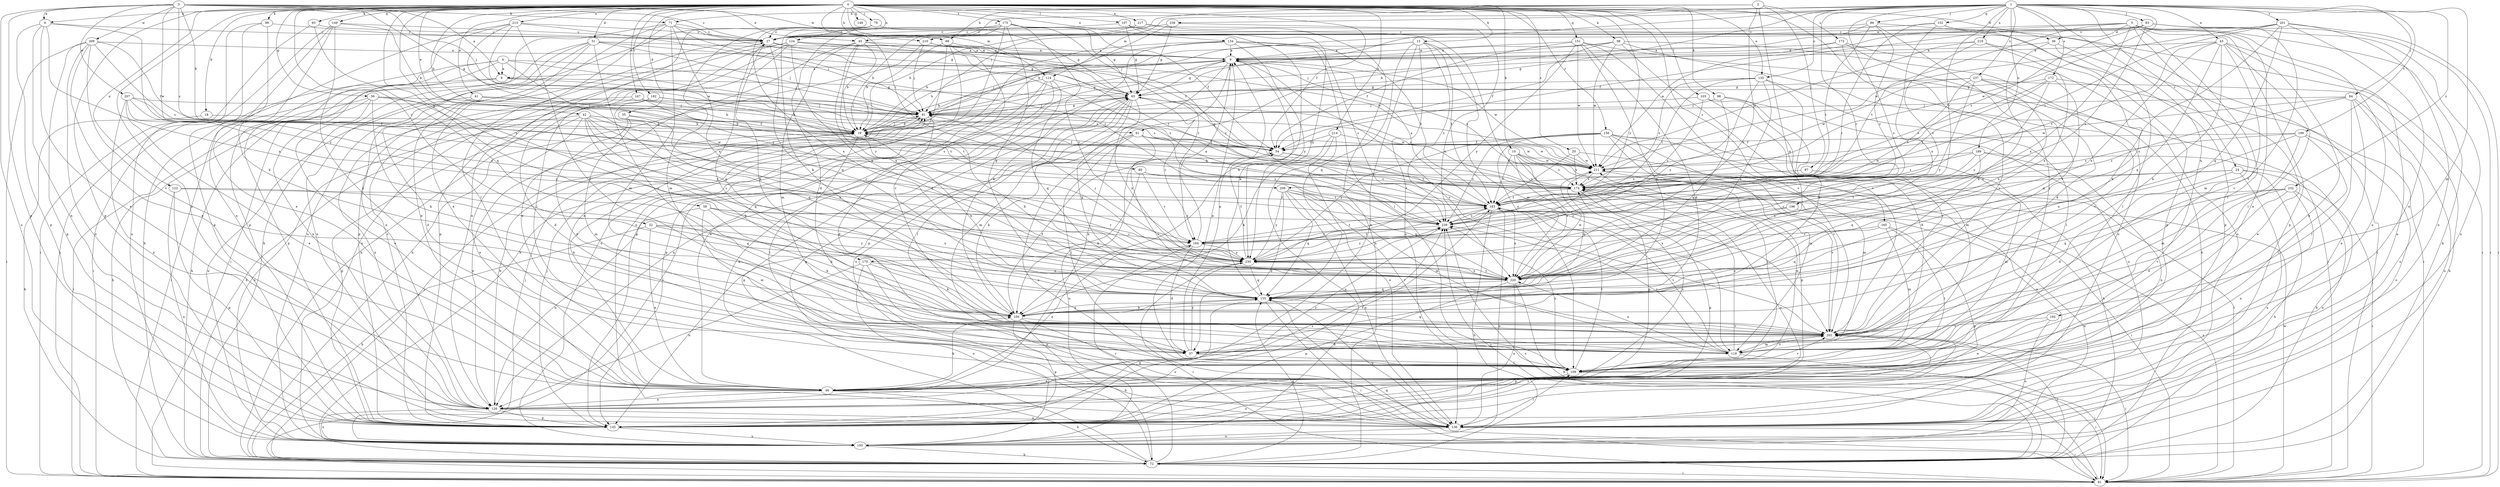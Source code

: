 strict digraph  {
0;
1;
2;
3;
4;
5;
6;
8;
9;
10;
15;
18;
19;
20;
22;
24;
27;
31;
35;
36;
37;
41;
42;
43;
45;
46;
54;
56;
58;
61;
63;
68;
71;
72;
79;
80;
81;
83;
84;
86;
87;
91;
93;
96;
98;
99;
100;
103;
107;
109;
114;
118;
122;
124;
126;
134;
135;
136;
145;
148;
149;
151;
152;
155;
156;
164;
165;
167;
170;
172;
173;
174;
175;
182;
183;
189;
192;
193;
196;
199;
201;
202;
206;
207;
209;
210;
211;
213;
214;
217;
219;
220;
230;
232;
237;
238;
239;
0 -> 6  [label=a];
0 -> 10  [label=b];
0 -> 15  [label=b];
0 -> 18  [label=b];
0 -> 19  [label=b];
0 -> 20  [label=c];
0 -> 22  [label=c];
0 -> 31  [label=d];
0 -> 35  [label=d];
0 -> 36  [label=d];
0 -> 41  [label=e];
0 -> 42  [label=e];
0 -> 54  [label=f];
0 -> 56  [label=g];
0 -> 58  [label=g];
0 -> 68  [label=h];
0 -> 79  [label=i];
0 -> 80  [label=i];
0 -> 93  [label=k];
0 -> 96  [label=k];
0 -> 98  [label=k];
0 -> 99  [label=k];
0 -> 103  [label=l];
0 -> 107  [label=l];
0 -> 109  [label=l];
0 -> 114  [label=m];
0 -> 122  [label=n];
0 -> 124  [label=n];
0 -> 126  [label=n];
0 -> 134  [label=o];
0 -> 135  [label=o];
0 -> 145  [label=p];
0 -> 148  [label=q];
0 -> 149  [label=q];
0 -> 151  [label=q];
0 -> 156  [label=r];
0 -> 165  [label=s];
0 -> 167  [label=s];
0 -> 170  [label=s];
0 -> 175  [label=t];
0 -> 182  [label=t];
0 -> 213  [label=x];
0 -> 214  [label=x];
0 -> 217  [label=x];
0 -> 230  [label=y];
1 -> 19  [label=b];
1 -> 24  [label=c];
1 -> 43  [label=e];
1 -> 45  [label=e];
1 -> 61  [label=g];
1 -> 83  [label=j];
1 -> 84  [label=j];
1 -> 86  [label=j];
1 -> 114  [label=m];
1 -> 118  [label=m];
1 -> 135  [label=o];
1 -> 152  [label=q];
1 -> 164  [label=r];
1 -> 170  [label=s];
1 -> 172  [label=s];
1 -> 189  [label=u];
1 -> 192  [label=u];
1 -> 196  [label=v];
1 -> 199  [label=v];
1 -> 201  [label=v];
1 -> 206  [label=w];
1 -> 219  [label=x];
1 -> 232  [label=z];
1 -> 237  [label=z];
1 -> 238  [label=z];
2 -> 68  [label=h];
2 -> 71  [label=h];
2 -> 87  [label=j];
2 -> 91  [label=j];
2 -> 155  [label=q];
2 -> 173  [label=s];
2 -> 220  [label=x];
3 -> 6  [label=a];
3 -> 8  [label=a];
3 -> 19  [label=b];
3 -> 27  [label=c];
3 -> 45  [label=e];
3 -> 61  [label=g];
3 -> 71  [label=h];
3 -> 91  [label=j];
3 -> 145  [label=p];
3 -> 174  [label=s];
3 -> 193  [label=u];
3 -> 206  [label=w];
3 -> 207  [label=w];
3 -> 209  [label=w];
3 -> 210  [label=w];
4 -> 8  [label=a];
4 -> 81  [label=i];
4 -> 91  [label=j];
4 -> 126  [label=n];
4 -> 145  [label=p];
4 -> 155  [label=q];
4 -> 174  [label=s];
5 -> 36  [label=d];
5 -> 46  [label=e];
5 -> 72  [label=h];
5 -> 109  [label=l];
5 -> 118  [label=m];
5 -> 136  [label=o];
5 -> 145  [label=p];
5 -> 183  [label=t];
5 -> 210  [label=w];
5 -> 211  [label=w];
5 -> 220  [label=x];
6 -> 27  [label=c];
6 -> 46  [label=e];
6 -> 126  [label=n];
6 -> 145  [label=p];
6 -> 220  [label=x];
6 -> 230  [label=y];
8 -> 63  [label=g];
8 -> 72  [label=h];
8 -> 81  [label=i];
8 -> 174  [label=s];
9 -> 8  [label=a];
9 -> 19  [label=b];
9 -> 63  [label=g];
9 -> 91  [label=j];
9 -> 126  [label=n];
9 -> 145  [label=p];
9 -> 202  [label=v];
9 -> 211  [label=w];
10 -> 109  [label=l];
10 -> 136  [label=o];
10 -> 145  [label=p];
10 -> 174  [label=s];
10 -> 183  [label=t];
10 -> 211  [label=w];
10 -> 220  [label=x];
15 -> 9  [label=a];
15 -> 19  [label=b];
15 -> 118  [label=m];
15 -> 126  [label=n];
15 -> 136  [label=o];
15 -> 155  [label=q];
15 -> 183  [label=t];
15 -> 239  [label=z];
18 -> 19  [label=b];
18 -> 72  [label=h];
19 -> 54  [label=f];
19 -> 91  [label=j];
19 -> 109  [label=l];
19 -> 126  [label=n];
20 -> 118  [label=m];
20 -> 174  [label=s];
20 -> 183  [label=t];
20 -> 211  [label=w];
22 -> 46  [label=e];
22 -> 72  [label=h];
22 -> 100  [label=k];
22 -> 164  [label=r];
22 -> 230  [label=y];
24 -> 37  [label=d];
24 -> 72  [label=h];
24 -> 81  [label=i];
24 -> 164  [label=r];
24 -> 174  [label=s];
24 -> 193  [label=u];
27 -> 9  [label=a];
27 -> 100  [label=k];
27 -> 145  [label=p];
27 -> 155  [label=q];
27 -> 239  [label=z];
31 -> 9  [label=a];
31 -> 46  [label=e];
31 -> 63  [label=g];
31 -> 81  [label=i];
31 -> 91  [label=j];
31 -> 126  [label=n];
31 -> 136  [label=o];
31 -> 202  [label=v];
35 -> 19  [label=b];
35 -> 37  [label=d];
35 -> 118  [label=m];
35 -> 220  [label=x];
36 -> 9  [label=a];
36 -> 81  [label=i];
36 -> 100  [label=k];
36 -> 109  [label=l];
37 -> 9  [label=a];
37 -> 109  [label=l];
37 -> 230  [label=y];
41 -> 19  [label=b];
41 -> 37  [label=d];
41 -> 91  [label=j];
41 -> 193  [label=u];
42 -> 19  [label=b];
42 -> 46  [label=e];
42 -> 100  [label=k];
42 -> 145  [label=p];
42 -> 155  [label=q];
42 -> 164  [label=r];
42 -> 174  [label=s];
42 -> 193  [label=u];
42 -> 211  [label=w];
42 -> 230  [label=y];
43 -> 9  [label=a];
43 -> 46  [label=e];
43 -> 100  [label=k];
43 -> 109  [label=l];
43 -> 136  [label=o];
43 -> 155  [label=q];
43 -> 183  [label=t];
43 -> 202  [label=v];
43 -> 220  [label=x];
45 -> 9  [label=a];
45 -> 19  [label=b];
45 -> 46  [label=e];
45 -> 118  [label=m];
45 -> 211  [label=w];
45 -> 220  [label=x];
45 -> 230  [label=y];
46 -> 72  [label=h];
46 -> 100  [label=k];
46 -> 126  [label=n];
46 -> 136  [label=o];
46 -> 174  [label=s];
46 -> 239  [label=z];
54 -> 63  [label=g];
54 -> 183  [label=t];
54 -> 193  [label=u];
54 -> 211  [label=w];
56 -> 46  [label=e];
56 -> 54  [label=f];
56 -> 72  [label=h];
56 -> 81  [label=i];
56 -> 91  [label=j];
56 -> 100  [label=k];
56 -> 230  [label=y];
58 -> 100  [label=k];
58 -> 118  [label=m];
58 -> 126  [label=n];
58 -> 164  [label=r];
58 -> 220  [label=x];
58 -> 239  [label=z];
61 -> 54  [label=f];
61 -> 100  [label=k];
61 -> 109  [label=l];
61 -> 136  [label=o];
61 -> 202  [label=v];
61 -> 211  [label=w];
61 -> 239  [label=z];
63 -> 91  [label=j];
63 -> 109  [label=l];
63 -> 118  [label=m];
63 -> 126  [label=n];
63 -> 136  [label=o];
63 -> 155  [label=q];
63 -> 164  [label=r];
63 -> 174  [label=s];
63 -> 220  [label=x];
68 -> 9  [label=a];
68 -> 19  [label=b];
68 -> 46  [label=e];
68 -> 72  [label=h];
68 -> 202  [label=v];
71 -> 27  [label=c];
71 -> 46  [label=e];
71 -> 63  [label=g];
71 -> 72  [label=h];
71 -> 109  [label=l];
71 -> 118  [label=m];
71 -> 220  [label=x];
71 -> 239  [label=z];
72 -> 9  [label=a];
72 -> 63  [label=g];
72 -> 81  [label=i];
72 -> 91  [label=j];
72 -> 155  [label=q];
72 -> 164  [label=r];
72 -> 202  [label=v];
72 -> 239  [label=z];
79 -> 27  [label=c];
79 -> 63  [label=g];
79 -> 100  [label=k];
79 -> 118  [label=m];
79 -> 193  [label=u];
79 -> 220  [label=x];
80 -> 100  [label=k];
80 -> 164  [label=r];
80 -> 174  [label=s];
80 -> 183  [label=t];
81 -> 155  [label=q];
81 -> 174  [label=s];
81 -> 211  [label=w];
81 -> 239  [label=z];
83 -> 19  [label=b];
83 -> 27  [label=c];
83 -> 54  [label=f];
83 -> 81  [label=i];
83 -> 174  [label=s];
83 -> 193  [label=u];
83 -> 202  [label=v];
83 -> 239  [label=z];
84 -> 46  [label=e];
84 -> 91  [label=j];
84 -> 109  [label=l];
84 -> 136  [label=o];
84 -> 193  [label=u];
84 -> 211  [label=w];
84 -> 239  [label=z];
86 -> 27  [label=c];
86 -> 91  [label=j];
86 -> 145  [label=p];
86 -> 183  [label=t];
86 -> 202  [label=v];
86 -> 239  [label=z];
87 -> 118  [label=m];
87 -> 174  [label=s];
91 -> 19  [label=b];
91 -> 37  [label=d];
91 -> 63  [label=g];
91 -> 211  [label=w];
93 -> 27  [label=c];
93 -> 81  [label=i];
93 -> 155  [label=q];
96 -> 91  [label=j];
96 -> 136  [label=o];
96 -> 155  [label=q];
96 -> 202  [label=v];
98 -> 9  [label=a];
98 -> 54  [label=f];
98 -> 72  [label=h];
98 -> 91  [label=j];
98 -> 136  [label=o];
98 -> 202  [label=v];
98 -> 211  [label=w];
99 -> 27  [label=c];
99 -> 100  [label=k];
99 -> 145  [label=p];
99 -> 193  [label=u];
100 -> 54  [label=f];
100 -> 72  [label=h];
100 -> 136  [label=o];
100 -> 145  [label=p];
100 -> 155  [label=q];
100 -> 202  [label=v];
103 -> 37  [label=d];
103 -> 91  [label=j];
103 -> 118  [label=m];
103 -> 239  [label=z];
107 -> 27  [label=c];
107 -> 63  [label=g];
107 -> 100  [label=k];
107 -> 202  [label=v];
107 -> 230  [label=y];
109 -> 9  [label=a];
109 -> 19  [label=b];
109 -> 46  [label=e];
109 -> 81  [label=i];
109 -> 183  [label=t];
109 -> 202  [label=v];
109 -> 211  [label=w];
109 -> 239  [label=z];
114 -> 19  [label=b];
114 -> 46  [label=e];
114 -> 63  [label=g];
114 -> 81  [label=i];
114 -> 145  [label=p];
114 -> 155  [label=q];
118 -> 81  [label=i];
118 -> 174  [label=s];
118 -> 183  [label=t];
118 -> 202  [label=v];
118 -> 220  [label=x];
118 -> 239  [label=z];
122 -> 145  [label=p];
122 -> 155  [label=q];
122 -> 183  [label=t];
122 -> 193  [label=u];
124 -> 9  [label=a];
124 -> 54  [label=f];
124 -> 72  [label=h];
124 -> 109  [label=l];
124 -> 145  [label=p];
124 -> 183  [label=t];
124 -> 193  [label=u];
124 -> 220  [label=x];
126 -> 19  [label=b];
126 -> 136  [label=o];
126 -> 145  [label=p];
126 -> 183  [label=t];
126 -> 193  [label=u];
134 -> 9  [label=a];
134 -> 100  [label=k];
134 -> 109  [label=l];
134 -> 145  [label=p];
134 -> 183  [label=t];
134 -> 193  [label=u];
134 -> 230  [label=y];
134 -> 239  [label=z];
135 -> 63  [label=g];
135 -> 100  [label=k];
135 -> 109  [label=l];
135 -> 174  [label=s];
135 -> 183  [label=t];
135 -> 220  [label=x];
135 -> 230  [label=y];
136 -> 63  [label=g];
136 -> 81  [label=i];
136 -> 109  [label=l];
136 -> 155  [label=q];
136 -> 193  [label=u];
145 -> 27  [label=c];
145 -> 91  [label=j];
145 -> 155  [label=q];
145 -> 174  [label=s];
145 -> 193  [label=u];
145 -> 202  [label=v];
145 -> 239  [label=z];
149 -> 19  [label=b];
149 -> 27  [label=c];
149 -> 37  [label=d];
149 -> 46  [label=e];
149 -> 81  [label=i];
149 -> 126  [label=n];
151 -> 9  [label=a];
151 -> 37  [label=d];
151 -> 54  [label=f];
151 -> 81  [label=i];
151 -> 100  [label=k];
151 -> 202  [label=v];
151 -> 211  [label=w];
151 -> 230  [label=y];
152 -> 27  [label=c];
152 -> 81  [label=i];
152 -> 145  [label=p];
152 -> 164  [label=r];
152 -> 220  [label=x];
155 -> 9  [label=a];
155 -> 19  [label=b];
155 -> 81  [label=i];
155 -> 100  [label=k];
155 -> 211  [label=w];
156 -> 54  [label=f];
156 -> 72  [label=h];
156 -> 81  [label=i];
156 -> 118  [label=m];
156 -> 145  [label=p];
156 -> 202  [label=v];
156 -> 220  [label=x];
156 -> 230  [label=y];
156 -> 239  [label=z];
164 -> 9  [label=a];
164 -> 37  [label=d];
164 -> 46  [label=e];
164 -> 183  [label=t];
164 -> 230  [label=y];
165 -> 109  [label=l];
165 -> 118  [label=m];
165 -> 145  [label=p];
165 -> 155  [label=q];
165 -> 164  [label=r];
167 -> 19  [label=b];
167 -> 37  [label=d];
167 -> 91  [label=j];
167 -> 126  [label=n];
167 -> 183  [label=t];
170 -> 100  [label=k];
170 -> 126  [label=n];
170 -> 136  [label=o];
170 -> 193  [label=u];
170 -> 220  [label=x];
172 -> 46  [label=e];
172 -> 63  [label=g];
172 -> 155  [label=q];
172 -> 174  [label=s];
172 -> 183  [label=t];
172 -> 230  [label=y];
173 -> 9  [label=a];
173 -> 37  [label=d];
173 -> 91  [label=j];
173 -> 136  [label=o];
173 -> 202  [label=v];
174 -> 9  [label=a];
174 -> 19  [label=b];
174 -> 81  [label=i];
174 -> 91  [label=j];
174 -> 145  [label=p];
174 -> 183  [label=t];
175 -> 19  [label=b];
175 -> 27  [label=c];
175 -> 37  [label=d];
175 -> 54  [label=f];
175 -> 63  [label=g];
175 -> 126  [label=n];
175 -> 136  [label=o];
175 -> 155  [label=q];
175 -> 164  [label=r];
175 -> 230  [label=y];
182 -> 72  [label=h];
182 -> 91  [label=j];
182 -> 155  [label=q];
182 -> 183  [label=t];
183 -> 9  [label=a];
183 -> 72  [label=h];
183 -> 109  [label=l];
183 -> 193  [label=u];
183 -> 220  [label=x];
183 -> 239  [label=z];
189 -> 72  [label=h];
189 -> 126  [label=n];
189 -> 155  [label=q];
189 -> 174  [label=s];
189 -> 211  [label=w];
189 -> 220  [label=x];
192 -> 46  [label=e];
192 -> 193  [label=u];
192 -> 202  [label=v];
193 -> 72  [label=h];
193 -> 91  [label=j];
196 -> 193  [label=u];
196 -> 220  [label=x];
196 -> 239  [label=z];
199 -> 54  [label=f];
199 -> 109  [label=l];
199 -> 118  [label=m];
199 -> 136  [label=o];
199 -> 174  [label=s];
199 -> 220  [label=x];
201 -> 27  [label=c];
201 -> 46  [label=e];
201 -> 81  [label=i];
201 -> 136  [label=o];
201 -> 155  [label=q];
201 -> 174  [label=s];
201 -> 211  [label=w];
201 -> 220  [label=x];
202 -> 27  [label=c];
202 -> 37  [label=d];
202 -> 81  [label=i];
202 -> 118  [label=m];
202 -> 145  [label=p];
202 -> 155  [label=q];
206 -> 37  [label=d];
206 -> 109  [label=l];
206 -> 118  [label=m];
206 -> 136  [label=o];
206 -> 155  [label=q];
206 -> 183  [label=t];
206 -> 220  [label=x];
206 -> 230  [label=y];
207 -> 46  [label=e];
207 -> 54  [label=f];
207 -> 91  [label=j];
207 -> 126  [label=n];
207 -> 230  [label=y];
207 -> 239  [label=z];
209 -> 9  [label=a];
209 -> 46  [label=e];
209 -> 54  [label=f];
209 -> 81  [label=i];
209 -> 136  [label=o];
209 -> 145  [label=p];
209 -> 174  [label=s];
209 -> 202  [label=v];
210 -> 9  [label=a];
210 -> 72  [label=h];
210 -> 91  [label=j];
210 -> 239  [label=z];
211 -> 174  [label=s];
211 -> 202  [label=v];
213 -> 27  [label=c];
213 -> 72  [label=h];
213 -> 91  [label=j];
213 -> 145  [label=p];
213 -> 202  [label=v];
213 -> 211  [label=w];
213 -> 230  [label=y];
214 -> 54  [label=f];
214 -> 100  [label=k];
214 -> 136  [label=o];
214 -> 193  [label=u];
214 -> 211  [label=w];
217 -> 19  [label=b];
217 -> 27  [label=c];
217 -> 72  [label=h];
217 -> 220  [label=x];
219 -> 9  [label=a];
219 -> 100  [label=k];
219 -> 211  [label=w];
219 -> 220  [label=x];
219 -> 239  [label=z];
220 -> 19  [label=b];
220 -> 72  [label=h];
220 -> 136  [label=o];
220 -> 145  [label=p];
220 -> 155  [label=q];
220 -> 211  [label=w];
220 -> 230  [label=y];
230 -> 54  [label=f];
230 -> 81  [label=i];
230 -> 91  [label=j];
230 -> 155  [label=q];
230 -> 183  [label=t];
230 -> 220  [label=x];
230 -> 239  [label=z];
232 -> 37  [label=d];
232 -> 126  [label=n];
232 -> 136  [label=o];
232 -> 155  [label=q];
232 -> 183  [label=t];
232 -> 202  [label=v];
237 -> 63  [label=g];
237 -> 72  [label=h];
237 -> 183  [label=t];
237 -> 202  [label=v];
237 -> 211  [label=w];
237 -> 220  [label=x];
237 -> 230  [label=y];
238 -> 19  [label=b];
238 -> 27  [label=c];
238 -> 63  [label=g];
238 -> 81  [label=i];
239 -> 164  [label=r];
}
